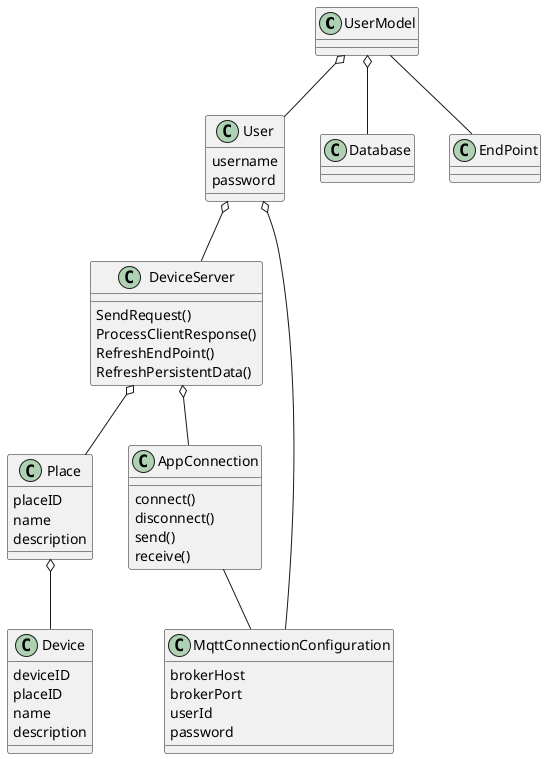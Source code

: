 @startuml
class UserModel{
}
class User{
username
password
}
class Database{
}
class EndPoint{
}
class DeviceServer{
	SendRequest()
	ProcessClientResponse()
	RefreshEndPoint()
	RefreshPersistentData()
}
class AppConnection {
	connect()
	disconnect()
	send()
	receive()
}
class Place {
placeID
name
description
}
class Device {
deviceID
placeID
name
description
}
class MqttConnectionConfiguration{
  brokerHost
  brokerPort
  userId
  password
}

UserModel o-- User
User o-- MqttConnectionConfiguration
AppConnection -- MqttConnectionConfiguration
UserModel o-- Database
UserModel -- EndPoint
User o-- DeviceServer
DeviceServer o-- AppConnection
DeviceServer o-- Place
Place o-- Device
@enduml